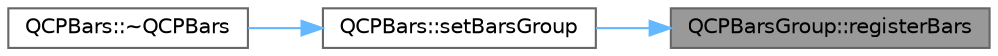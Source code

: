 digraph "QCPBarsGroup::registerBars"
{
 // LATEX_PDF_SIZE
  bgcolor="transparent";
  edge [fontname=Helvetica,fontsize=10,labelfontname=Helvetica,labelfontsize=10];
  node [fontname=Helvetica,fontsize=10,shape=box,height=0.2,width=0.4];
  rankdir="RL";
  Node1 [label="QCPBarsGroup::registerBars",height=0.2,width=0.4,color="gray40", fillcolor="grey60", style="filled", fontcolor="black",tooltip=" "];
  Node1 -> Node2 [dir="back",color="steelblue1",style="solid"];
  Node2 [label="QCPBars::setBarsGroup",height=0.2,width=0.4,color="grey40", fillcolor="white", style="filled",URL="$class_q_c_p_bars.html#aedd1709061f0b307c47ddb45e172ef9a",tooltip=" "];
  Node2 -> Node3 [dir="back",color="steelblue1",style="solid"];
  Node3 [label="QCPBars::~QCPBars",height=0.2,width=0.4,color="grey40", fillcolor="white", style="filled",URL="$class_q_c_p_bars.html#a4d880e28031ef120603f543379be2f22",tooltip=" "];
}
